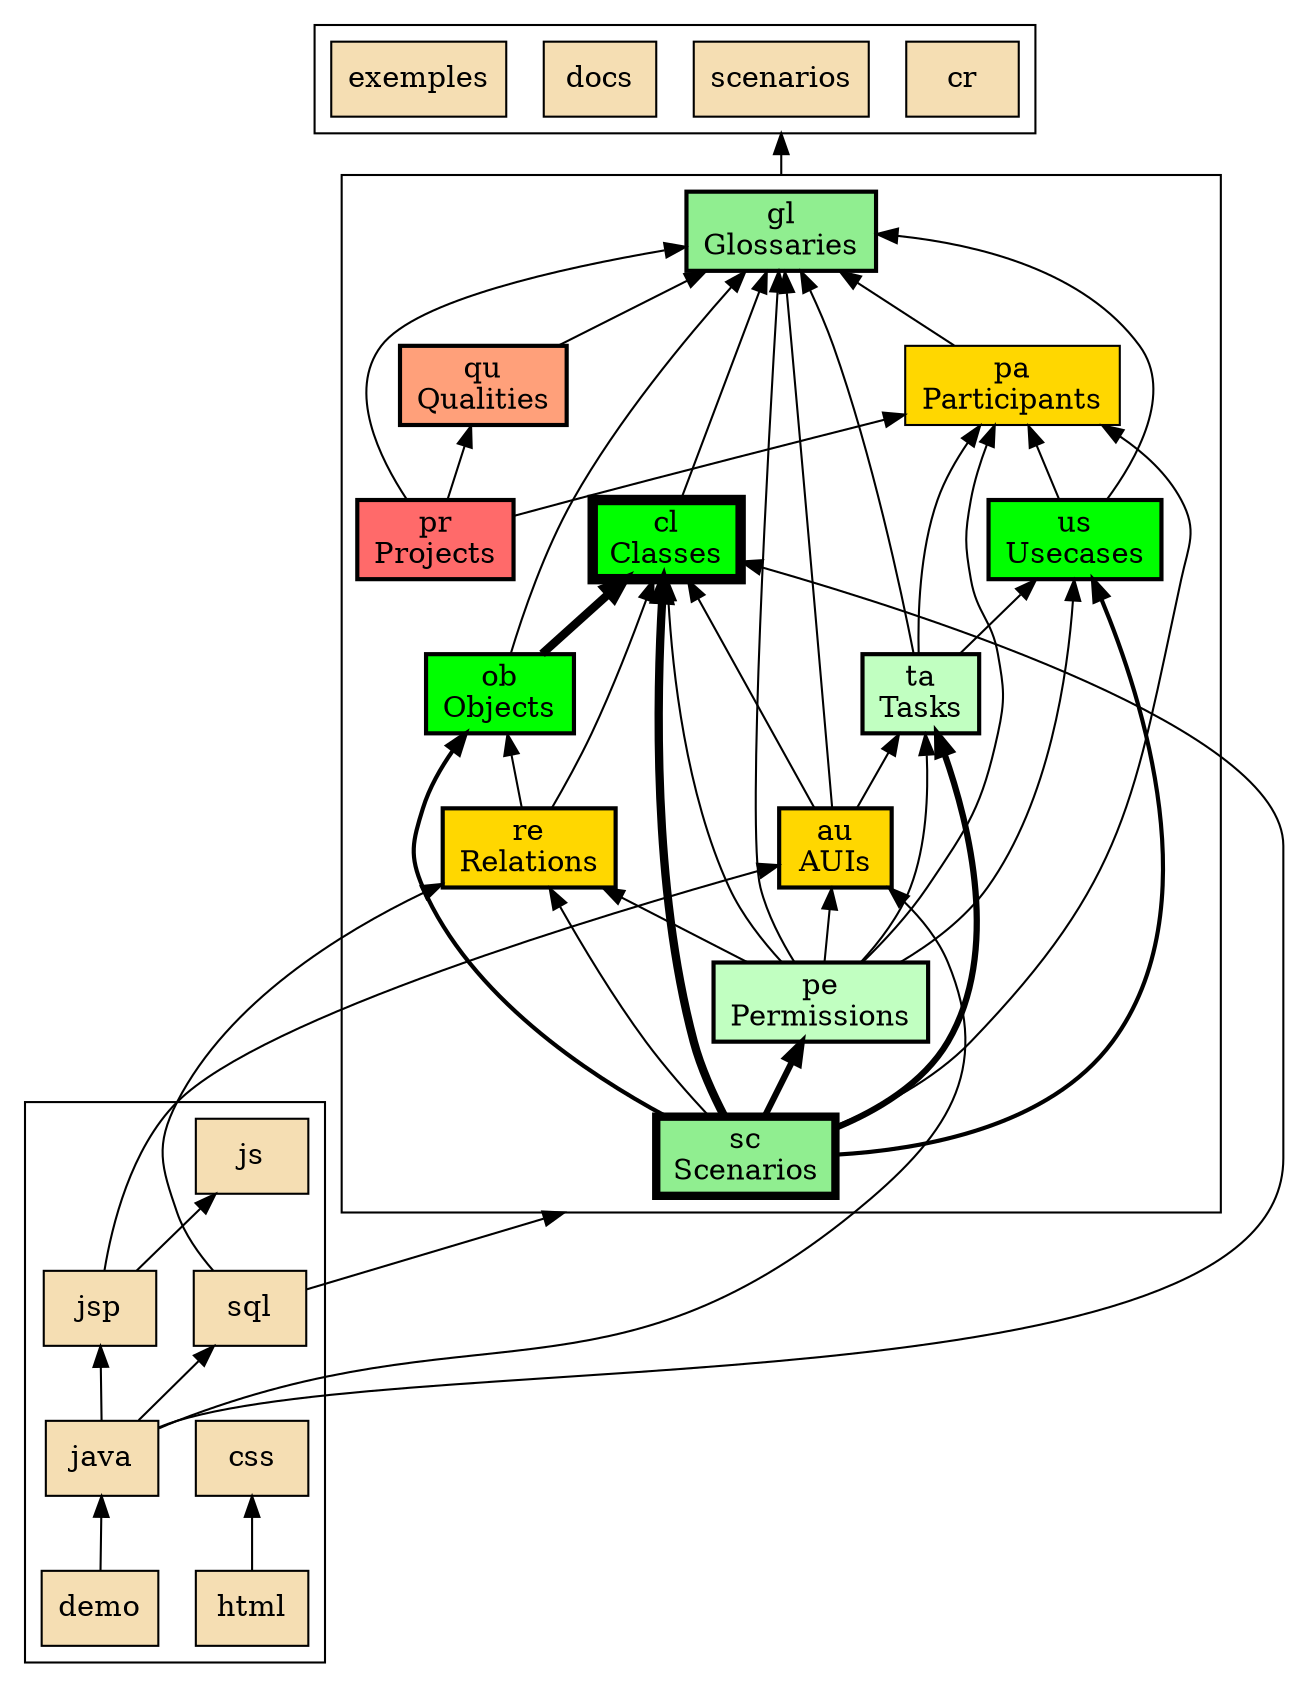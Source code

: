     digraph G {
      graph [
        rankdir = BT,
        compound = true ]
      node [fillcolor=wheat, style="filled" , shape=box] ;

      subgraph clusterRequirements {
          cr ;
          scenarios ;
          docs ;

          exemples ;

      }
      subgraph clusterModels {
      gl [fillcolor=lightgreen, label="gl\nGlossaries", penwidth=2] ;
      cl [fillcolor=green1, label="cl\nClasses", penwidth=5] ;
      ob [fillcolor=green1, label="ob\nObjects",  penwidth=2] ;
      sc [fillcolor=lightgreen, label="sc\nScenarios",  penwidth=4] ;
      us [fillcolor=green1, label="us\nUsecases", penwidth=2] ;
      pe [fillcolor=darkseagreen1, label="pe\nPermissions", penwidth=2] ;
      re [fillcolor=gold1, label="re\nRelations", penwidth=2] ;
      ta [fillcolor=darkseagreen1, label="ta\nTasks", penwidth=2] ;
      pr [fillcolor=indianred1, label="pr\nProjects", penwidth=2] ;
      qu [fillcolor=lightsalmon, label="qu\nQualities", penwidth=2] ;
      pa [fillcolor=gold1, label="pa\nParticipants", penwidth=1] ;
      au [fillcolor=gold1, label="au\nAUIs", penwidth=2] ;
      cl -> gl ;
      ob -> gl ;
      ob -> cl [penwidth=4];
      re -> ob ;
      re -> cl ;
      pa -> gl ;
      us -> gl ;
      us -> pa ;
      ta -> pa ;
      ta -> gl ;
      ta -> us ;
      au -> ta ;
      au -> gl ;
      au -> cl ;
      pe -> gl ;
      pe -> re ;
      pe -> cl ;
      pe -> ta ;
      pe -> us ;
      pe -> pa ;
      pe -> au ;
      sc -> cl [penwidth=4] ;
      sc -> re ;
      sc -> ob [penwidth=2] ;
      sc -> pa ;
      sc -> us [penwidth=2] ;
      sc -> ta [penwidth=3] ;
      sc -> pe [penwidth=3] ;
      qu -> gl ;
      pr -> gl ;
      pr -> pa ;
      pr -> qu ;
      /*
      sql -> re ;
      java -> cl ;
      java -> sql ;
      html -> au ;
    */
     }
     subgraph clusterImplementation {
         java ;
         sql ;
         html ;
         demo ;
         js ;
         jsp ;
         css ;

     }
      // requirements [width=2, color=white, fontcolor=grey28, fillcolor=grey90] ;

      gl -> scenarios [ltail=clusterModels, lhead=clusterRequirements];
      sql -> sc [lhead=clusterModels];
      sql -> re ;
      java -> cl ;
      java -> sql ;
      java -> au ;
      jsp -> au ;
      java -> jsp ;

               demo -> java ;
      jsp -> js ;
      html -> css ;
    }

